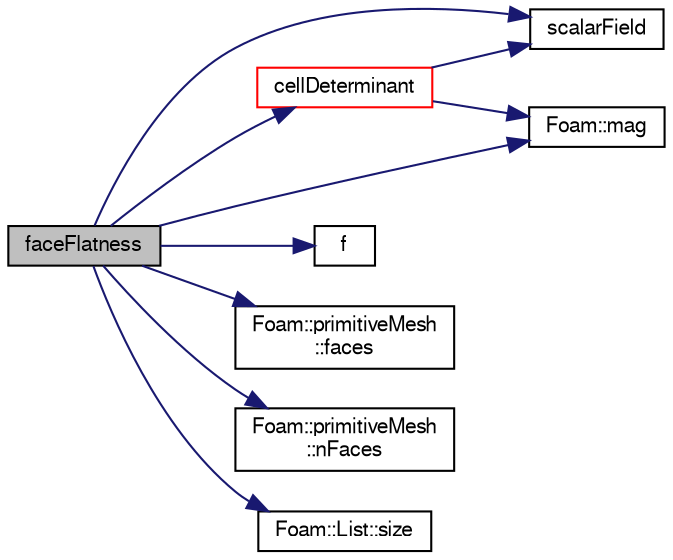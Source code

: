 digraph "faceFlatness"
{
  bgcolor="transparent";
  edge [fontname="FreeSans",fontsize="10",labelfontname="FreeSans",labelfontsize="10"];
  node [fontname="FreeSans",fontsize="10",shape=record];
  rankdir="LR";
  Node471 [label="faceFlatness",height=0.2,width=0.4,color="black", fillcolor="grey75", style="filled", fontcolor="black"];
  Node471 -> Node472 [color="midnightblue",fontsize="10",style="solid",fontname="FreeSans"];
  Node472 [label="cellDeterminant",height=0.2,width=0.4,color="red",URL="$a27534.html#aaeaed20e05a2c6778ed319091c34991c",tooltip="Generate cell determinant field. "];
  Node472 -> Node473 [color="midnightblue",fontsize="10",style="solid",fontname="FreeSans"];
  Node473 [label="scalarField",height=0.2,width=0.4,color="black",URL="$a19001.html#afcd8855c276a98ae9604b35c8fb5b81e"];
  Node472 -> Node476 [color="midnightblue",fontsize="10",style="solid",fontname="FreeSans"];
  Node476 [label="Foam::mag",height=0.2,width=0.4,color="black",URL="$a21124.html#a929da2a3fdcf3dacbbe0487d3a330dae"];
  Node471 -> Node487 [color="midnightblue",fontsize="10",style="solid",fontname="FreeSans"];
  Node487 [label="f",height=0.2,width=0.4,color="black",URL="$a17900.html#a888be93833ac7a23170555c69c690288"];
  Node471 -> Node488 [color="midnightblue",fontsize="10",style="solid",fontname="FreeSans"];
  Node488 [label="Foam::primitiveMesh\l::faces",height=0.2,width=0.4,color="black",URL="$a27530.html#a3669b3b29537f3a55bbd2ffa8c749f41",tooltip="Return faces. "];
  Node471 -> Node476 [color="midnightblue",fontsize="10",style="solid",fontname="FreeSans"];
  Node471 -> Node489 [color="midnightblue",fontsize="10",style="solid",fontname="FreeSans"];
  Node489 [label="Foam::primitiveMesh\l::nFaces",height=0.2,width=0.4,color="black",URL="$a27530.html#abe602c985a3c9ffa67176e969e77ca6f"];
  Node471 -> Node473 [color="midnightblue",fontsize="10",style="solid",fontname="FreeSans"];
  Node471 -> Node490 [color="midnightblue",fontsize="10",style="solid",fontname="FreeSans"];
  Node490 [label="Foam::List::size",height=0.2,width=0.4,color="black",URL="$a25694.html#a8a5f6fa29bd4b500caf186f60245b384",tooltip="Override size to be inconsistent with allocated storage. "];
}
